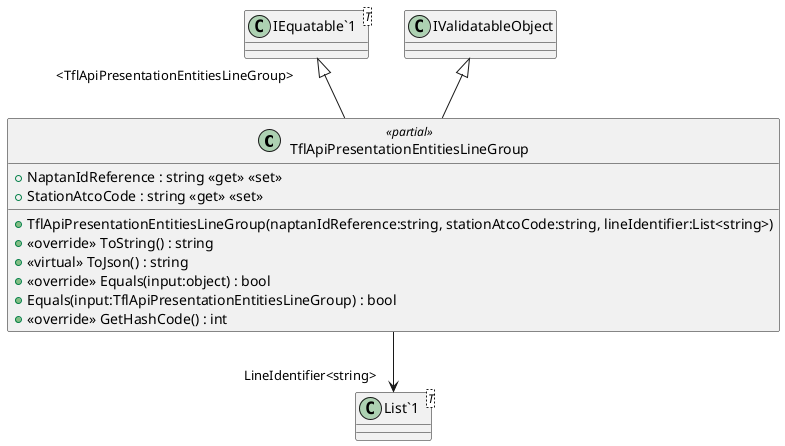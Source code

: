 @startuml
class TflApiPresentationEntitiesLineGroup <<partial>> {
    + TflApiPresentationEntitiesLineGroup(naptanIdReference:string, stationAtcoCode:string, lineIdentifier:List<string>)
    + NaptanIdReference : string <<get>> <<set>>
    + StationAtcoCode : string <<get>> <<set>>
    + <<override>> ToString() : string
    + <<virtual>> ToJson() : string
    + <<override>> Equals(input:object) : bool
    + Equals(input:TflApiPresentationEntitiesLineGroup) : bool
    + <<override>> GetHashCode() : int
}
class "IEquatable`1"<T> {
}
class "List`1"<T> {
}
"IEquatable`1" "<TflApiPresentationEntitiesLineGroup>" <|-- TflApiPresentationEntitiesLineGroup
IValidatableObject <|-- TflApiPresentationEntitiesLineGroup
TflApiPresentationEntitiesLineGroup --> "LineIdentifier<string>" "List`1"
@enduml
